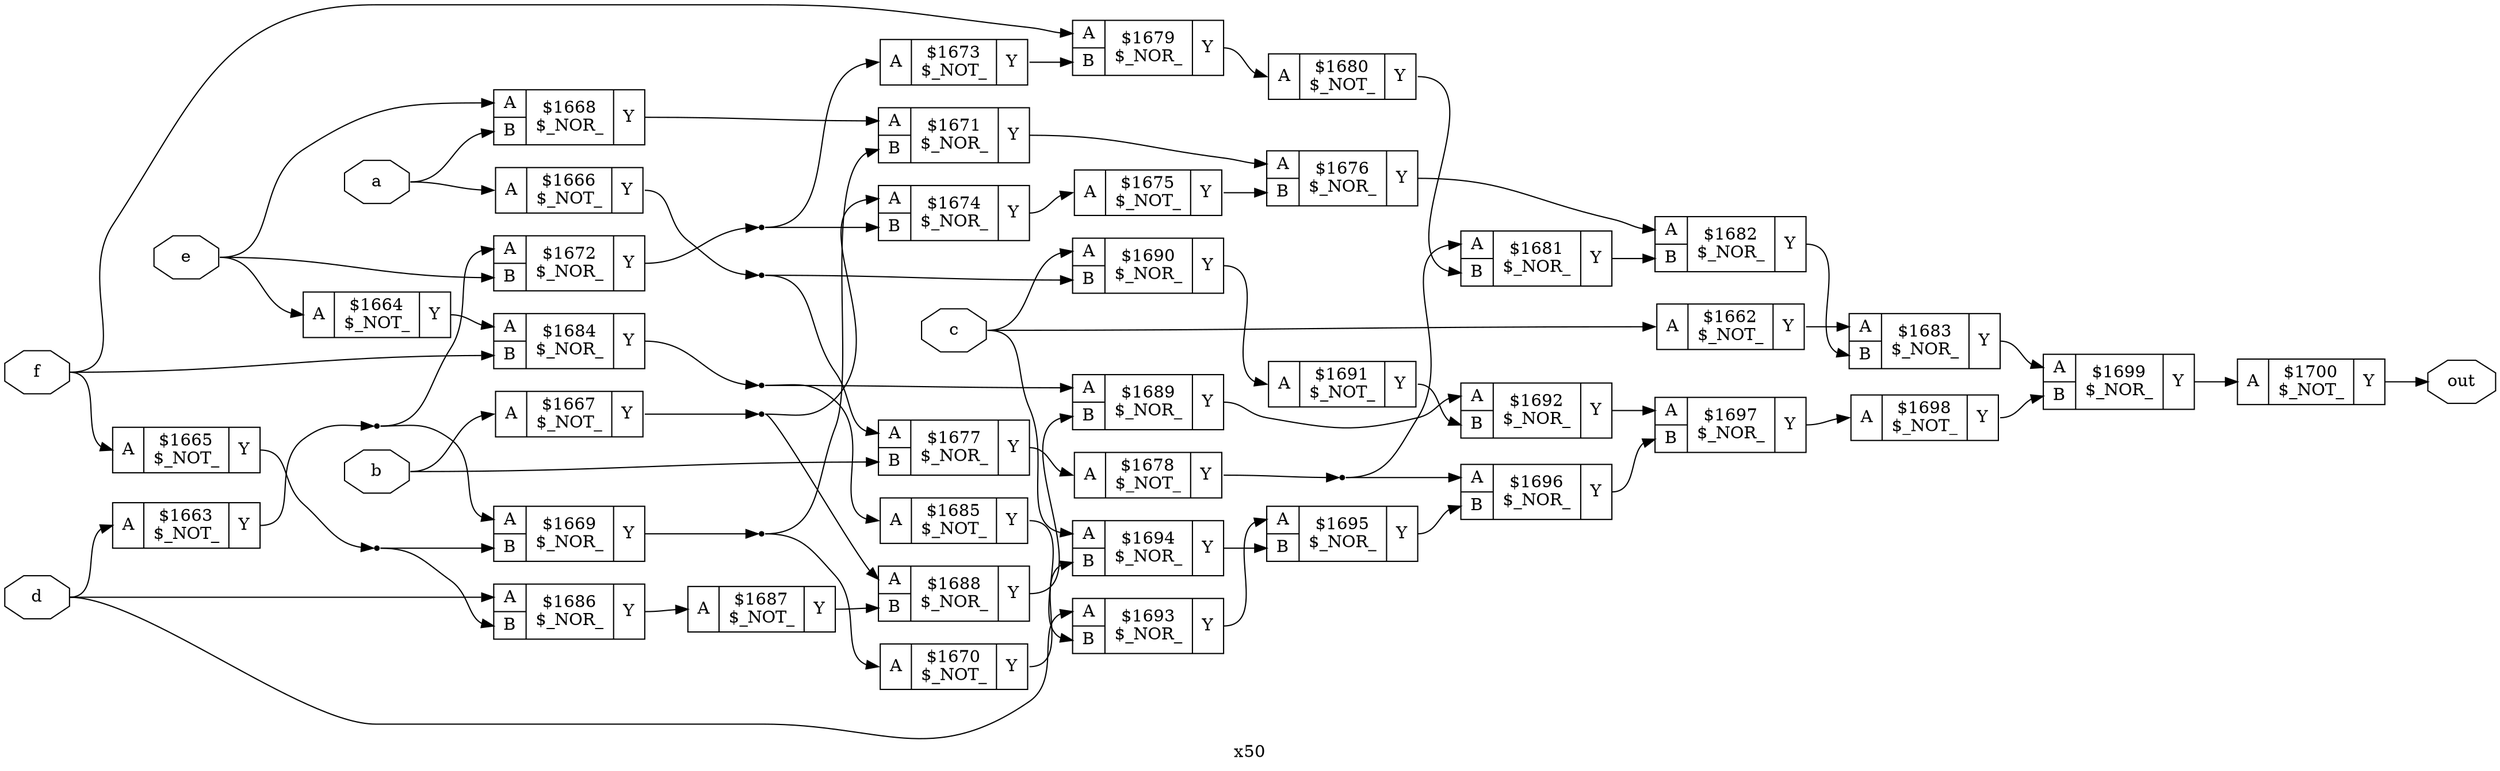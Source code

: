 digraph "x50" {
label="x50";
rankdir="LR";
remincross=true;
n39 [ shape=octagon, label="a", color="black", fontcolor="black" ];
n40 [ shape=octagon, label="b", color="black", fontcolor="black" ];
n41 [ shape=octagon, label="c", color="black", fontcolor="black" ];
n42 [ shape=octagon, label="d", color="black", fontcolor="black" ];
n43 [ shape=octagon, label="e", color="black", fontcolor="black" ];
n44 [ shape=octagon, label="f", color="black", fontcolor="black" ];
n45 [ shape=octagon, label="out", color="black", fontcolor="black" ];
c48 [ shape=record, label="{{<p46> A}|$1662\n$_NOT_|{<p47> Y}}" ];
c49 [ shape=record, label="{{<p46> A}|$1663\n$_NOT_|{<p47> Y}}" ];
c50 [ shape=record, label="{{<p46> A}|$1664\n$_NOT_|{<p47> Y}}" ];
c51 [ shape=record, label="{{<p46> A}|$1665\n$_NOT_|{<p47> Y}}" ];
c52 [ shape=record, label="{{<p46> A}|$1666\n$_NOT_|{<p47> Y}}" ];
c53 [ shape=record, label="{{<p46> A}|$1667\n$_NOT_|{<p47> Y}}" ];
c55 [ shape=record, label="{{<p46> A|<p54> B}|$1668\n$_NOR_|{<p47> Y}}" ];
c56 [ shape=record, label="{{<p46> A|<p54> B}|$1669\n$_NOR_|{<p47> Y}}" ];
c57 [ shape=record, label="{{<p46> A}|$1670\n$_NOT_|{<p47> Y}}" ];
c58 [ shape=record, label="{{<p46> A|<p54> B}|$1671\n$_NOR_|{<p47> Y}}" ];
c59 [ shape=record, label="{{<p46> A|<p54> B}|$1672\n$_NOR_|{<p47> Y}}" ];
c60 [ shape=record, label="{{<p46> A}|$1673\n$_NOT_|{<p47> Y}}" ];
c61 [ shape=record, label="{{<p46> A|<p54> B}|$1674\n$_NOR_|{<p47> Y}}" ];
c62 [ shape=record, label="{{<p46> A}|$1675\n$_NOT_|{<p47> Y}}" ];
c63 [ shape=record, label="{{<p46> A|<p54> B}|$1676\n$_NOR_|{<p47> Y}}" ];
c64 [ shape=record, label="{{<p46> A|<p54> B}|$1677\n$_NOR_|{<p47> Y}}" ];
c65 [ shape=record, label="{{<p46> A}|$1678\n$_NOT_|{<p47> Y}}" ];
c66 [ shape=record, label="{{<p46> A|<p54> B}|$1679\n$_NOR_|{<p47> Y}}" ];
c67 [ shape=record, label="{{<p46> A}|$1680\n$_NOT_|{<p47> Y}}" ];
c68 [ shape=record, label="{{<p46> A|<p54> B}|$1681\n$_NOR_|{<p47> Y}}" ];
c69 [ shape=record, label="{{<p46> A|<p54> B}|$1682\n$_NOR_|{<p47> Y}}" ];
c70 [ shape=record, label="{{<p46> A|<p54> B}|$1683\n$_NOR_|{<p47> Y}}" ];
c71 [ shape=record, label="{{<p46> A|<p54> B}|$1684\n$_NOR_|{<p47> Y}}" ];
c72 [ shape=record, label="{{<p46> A}|$1685\n$_NOT_|{<p47> Y}}" ];
c73 [ shape=record, label="{{<p46> A|<p54> B}|$1686\n$_NOR_|{<p47> Y}}" ];
c74 [ shape=record, label="{{<p46> A}|$1687\n$_NOT_|{<p47> Y}}" ];
c75 [ shape=record, label="{{<p46> A|<p54> B}|$1688\n$_NOR_|{<p47> Y}}" ];
c76 [ shape=record, label="{{<p46> A|<p54> B}|$1689\n$_NOR_|{<p47> Y}}" ];
c77 [ shape=record, label="{{<p46> A|<p54> B}|$1690\n$_NOR_|{<p47> Y}}" ];
c78 [ shape=record, label="{{<p46> A}|$1691\n$_NOT_|{<p47> Y}}" ];
c79 [ shape=record, label="{{<p46> A|<p54> B}|$1692\n$_NOR_|{<p47> Y}}" ];
c80 [ shape=record, label="{{<p46> A|<p54> B}|$1693\n$_NOR_|{<p47> Y}}" ];
c81 [ shape=record, label="{{<p46> A|<p54> B}|$1694\n$_NOR_|{<p47> Y}}" ];
c82 [ shape=record, label="{{<p46> A|<p54> B}|$1695\n$_NOR_|{<p47> Y}}" ];
c83 [ shape=record, label="{{<p46> A|<p54> B}|$1696\n$_NOR_|{<p47> Y}}" ];
c84 [ shape=record, label="{{<p46> A|<p54> B}|$1697\n$_NOR_|{<p47> Y}}" ];
c85 [ shape=record, label="{{<p46> A}|$1698\n$_NOT_|{<p47> Y}}" ];
c86 [ shape=record, label="{{<p46> A|<p54> B}|$1699\n$_NOR_|{<p47> Y}}" ];
c87 [ shape=record, label="{{<p46> A}|$1700\n$_NOT_|{<p47> Y}}" ];
c50:p47:e -> c71:p46:w [color="black", label=""];
c60:p47:e -> c66:p54:w [color="black", label=""];
c61:p47:e -> c62:p46:w [color="black", label=""];
c62:p47:e -> c63:p54:w [color="black", label=""];
c63:p47:e -> c69:p46:w [color="black", label=""];
c64:p47:e -> c65:p46:w [color="black", label=""];
n15 [ shape=point ];
c65:p47:e -> n15:w [color="black", label=""];
n15:e -> c68:p46:w [color="black", label=""];
n15:e -> c83:p46:w [color="black", label=""];
c66:p47:e -> c67:p46:w [color="black", label=""];
c67:p47:e -> c68:p54:w [color="black", label=""];
c68:p47:e -> c69:p54:w [color="black", label=""];
c69:p47:e -> c70:p54:w [color="black", label=""];
n2 [ shape=point ];
c51:p47:e -> n2:w [color="black", label=""];
n2:e -> c56:p54:w [color="black", label=""];
n2:e -> c73:p54:w [color="black", label=""];
c70:p47:e -> c86:p46:w [color="black", label=""];
n21 [ shape=point ];
c71:p47:e -> n21:w [color="black", label=""];
n21:e -> c72:p46:w [color="black", label=""];
n21:e -> c76:p46:w [color="black", label=""];
c72:p47:e -> c80:p54:w [color="black", label=""];
c73:p47:e -> c74:p46:w [color="black", label=""];
c74:p47:e -> c75:p54:w [color="black", label=""];
c75:p47:e -> c76:p54:w [color="black", label=""];
c76:p47:e -> c79:p46:w [color="black", label=""];
c77:p47:e -> c78:p46:w [color="black", label=""];
c78:p47:e -> c79:p54:w [color="black", label=""];
c79:p47:e -> c84:p46:w [color="black", label=""];
n3 [ shape=point ];
c52:p47:e -> n3:w [color="black", label=""];
n3:e -> c64:p46:w [color="black", label=""];
n3:e -> c77:p54:w [color="black", label=""];
c80:p47:e -> c82:p46:w [color="black", label=""];
c81:p47:e -> c82:p54:w [color="black", label=""];
c82:p47:e -> c83:p54:w [color="black", label=""];
c83:p47:e -> c84:p54:w [color="black", label=""];
c84:p47:e -> c85:p46:w [color="black", label=""];
c85:p47:e -> c86:p54:w [color="black", label=""];
c86:p47:e -> c87:p46:w [color="black", label=""];
c48:p47:e -> c70:p46:w [color="black", label=""];
n38 [ shape=point ];
c49:p47:e -> n38:w [color="black", label=""];
n38:e -> c56:p46:w [color="black", label=""];
n38:e -> c59:p46:w [color="black", label=""];
n39:e -> c52:p46:w [color="black", label=""];
n39:e -> c55:p54:w [color="black", label=""];
n4 [ shape=point ];
c53:p47:e -> n4:w [color="black", label=""];
n4:e -> c61:p46:w [color="black", label=""];
n4:e -> c75:p46:w [color="black", label=""];
n40:e -> c53:p46:w [color="black", label=""];
n40:e -> c64:p54:w [color="black", label=""];
n41:e -> c48:p46:w [color="black", label=""];
n41:e -> c77:p46:w [color="black", label=""];
n41:e -> c81:p46:w [color="black", label=""];
n42:e -> c49:p46:w [color="black", label=""];
n42:e -> c73:p46:w [color="black", label=""];
n42:e -> c80:p46:w [color="black", label=""];
n43:e -> c50:p46:w [color="black", label=""];
n43:e -> c55:p46:w [color="black", label=""];
n43:e -> c59:p54:w [color="black", label=""];
n44:e -> c51:p46:w [color="black", label=""];
n44:e -> c66:p46:w [color="black", label=""];
n44:e -> c71:p54:w [color="black", label=""];
c87:p47:e -> n45:w [color="black", label=""];
c55:p47:e -> c58:p46:w [color="black", label=""];
n6 [ shape=point ];
c56:p47:e -> n6:w [color="black", label=""];
n6:e -> c57:p46:w [color="black", label=""];
n6:e -> c58:p54:w [color="black", label=""];
c57:p47:e -> c81:p54:w [color="black", label=""];
c58:p47:e -> c63:p46:w [color="black", label=""];
n9 [ shape=point ];
c59:p47:e -> n9:w [color="black", label=""];
n9:e -> c60:p46:w [color="black", label=""];
n9:e -> c61:p54:w [color="black", label=""];
}
